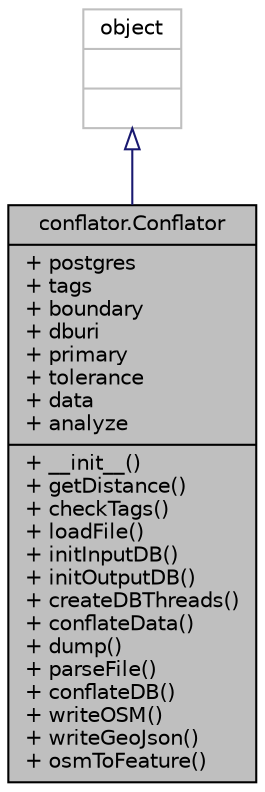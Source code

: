 digraph "conflator.Conflator"
{
 // LATEX_PDF_SIZE
  edge [fontname="Helvetica",fontsize="10",labelfontname="Helvetica",labelfontsize="10"];
  node [fontname="Helvetica",fontsize="10",shape=record];
  Node1 [label="{conflator.Conflator\n|+ postgres\l+ tags\l+ boundary\l+ dburi\l+ primary\l+ tolerance\l+ data\l+ analyze\l|+ __init__()\l+ getDistance()\l+ checkTags()\l+ loadFile()\l+ initInputDB()\l+ initOutputDB()\l+ createDBThreads()\l+ conflateData()\l+ dump()\l+ parseFile()\l+ conflateDB()\l+ writeOSM()\l+ writeGeoJson()\l+ osmToFeature()\l}",height=0.2,width=0.4,color="black", fillcolor="grey75", style="filled", fontcolor="black",tooltip=" "];
  Node2 -> Node1 [dir="back",color="midnightblue",fontsize="10",style="solid",arrowtail="onormal",fontname="Helvetica"];
  Node2 [label="{object\n||}",height=0.2,width=0.4,color="grey75", fillcolor="white", style="filled",tooltip=" "];
}
